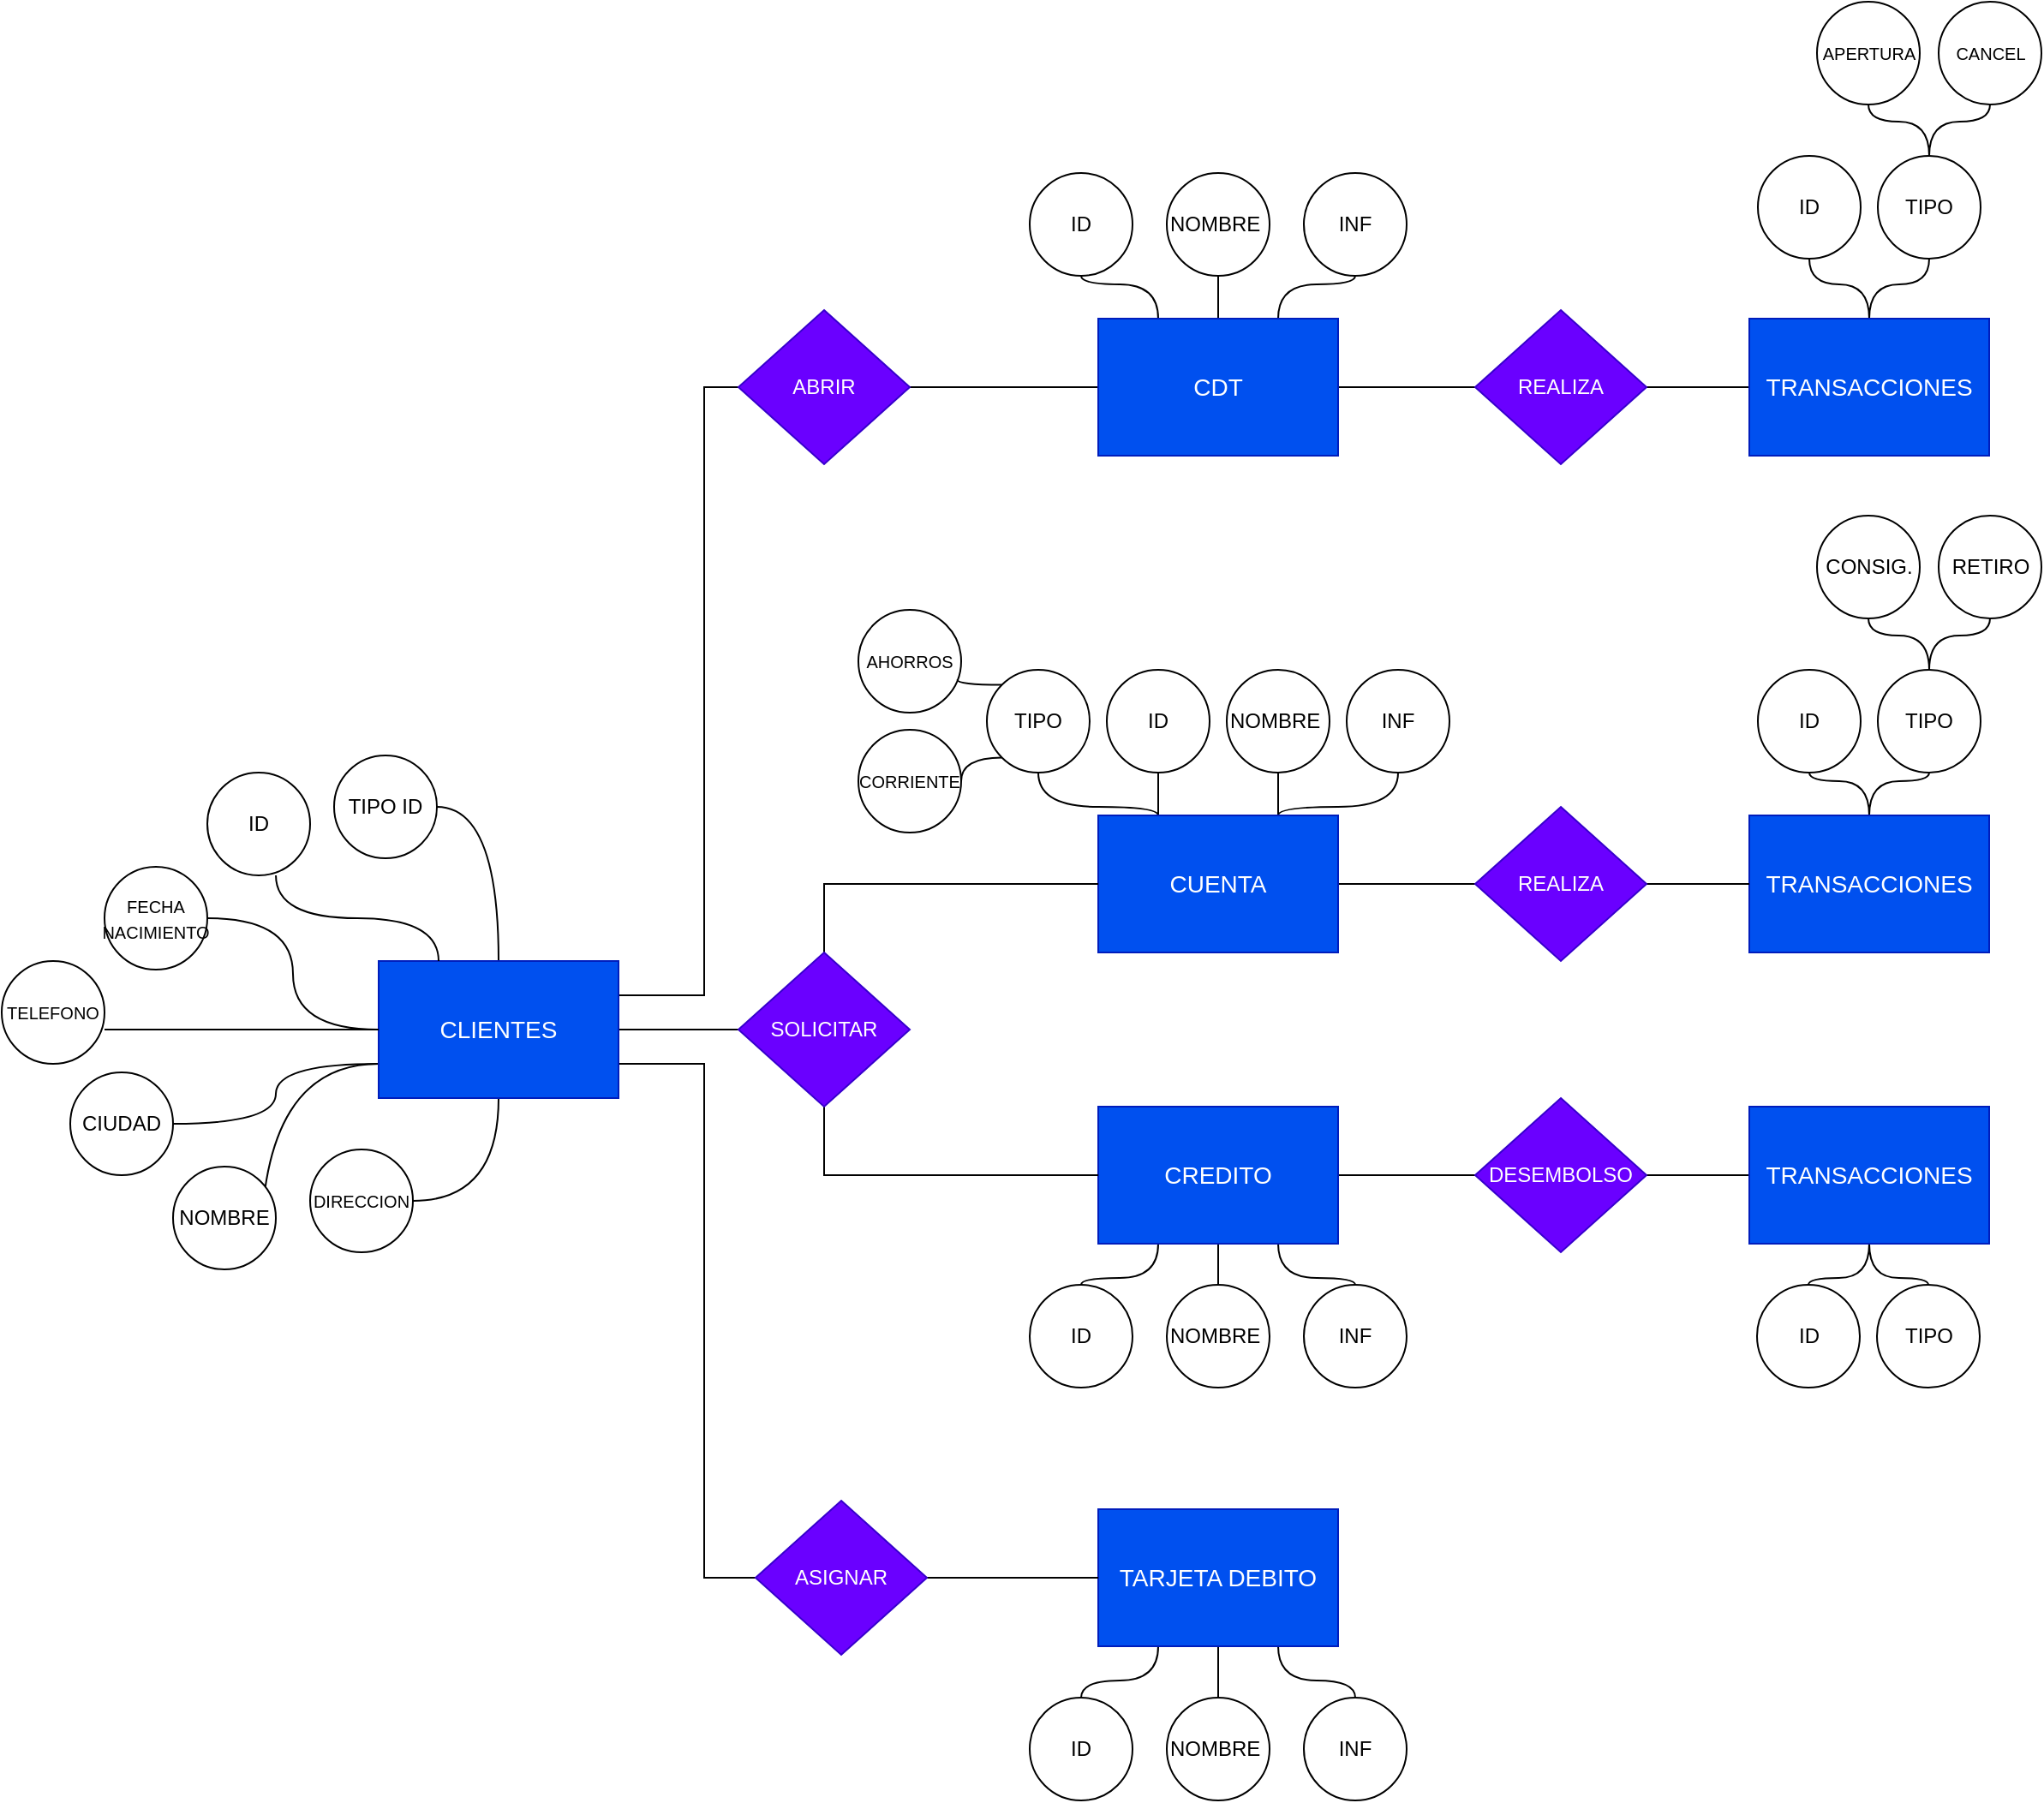 <mxfile version="27.1.6">
  <diagram name="Página-1" id="VmD-yL4hsFWsiunB92W7">
    <mxGraphModel dx="1584" dy="886" grid="1" gridSize="10" guides="1" tooltips="1" connect="1" arrows="1" fold="1" page="1" pageScale="1" pageWidth="827" pageHeight="1169" background="none" math="0" shadow="0">
      <root>
        <mxCell id="0" />
        <mxCell id="1" parent="0" />
        <mxCell id="uigy-FgtRVpShGd_WQau-39" style="edgeStyle=orthogonalEdgeStyle;rounded=0;orthogonalLoop=1;jettySize=auto;html=1;exitX=0.5;exitY=0;exitDx=0;exitDy=0;entryX=1;entryY=0.5;entryDx=0;entryDy=0;endArrow=none;startFill=0;curved=1;" edge="1" parent="1" source="uigy-FgtRVpShGd_WQau-1" target="uigy-FgtRVpShGd_WQau-33">
          <mxGeometry relative="1" as="geometry" />
        </mxCell>
        <mxCell id="uigy-FgtRVpShGd_WQau-42" style="edgeStyle=orthogonalEdgeStyle;rounded=0;orthogonalLoop=1;jettySize=auto;html=1;exitX=0;exitY=0.75;exitDx=0;exitDy=0;entryX=1;entryY=1;entryDx=0;entryDy=0;endArrow=none;startFill=0;curved=1;" edge="1" parent="1" source="uigy-FgtRVpShGd_WQau-1" target="uigy-FgtRVpShGd_WQau-34">
          <mxGeometry relative="1" as="geometry" />
        </mxCell>
        <mxCell id="uigy-FgtRVpShGd_WQau-45" style="edgeStyle=orthogonalEdgeStyle;rounded=0;orthogonalLoop=1;jettySize=auto;html=1;entryX=1;entryY=0.5;entryDx=0;entryDy=0;endArrow=none;startFill=0;curved=1;" edge="1" parent="1" source="uigy-FgtRVpShGd_WQau-1" target="uigy-FgtRVpShGd_WQau-38">
          <mxGeometry relative="1" as="geometry" />
        </mxCell>
        <mxCell id="uigy-FgtRVpShGd_WQau-81" style="edgeStyle=orthogonalEdgeStyle;rounded=0;orthogonalLoop=1;jettySize=auto;html=1;exitX=1;exitY=0.25;exitDx=0;exitDy=0;entryX=0;entryY=0.5;entryDx=0;entryDy=0;endArrow=none;startFill=0;" edge="1" parent="1" source="uigy-FgtRVpShGd_WQau-1" target="uigy-FgtRVpShGd_WQau-30">
          <mxGeometry relative="1" as="geometry">
            <Array as="points">
              <mxPoint x="480" y="940" />
              <mxPoint x="480" y="585" />
            </Array>
          </mxGeometry>
        </mxCell>
        <mxCell id="uigy-FgtRVpShGd_WQau-155" style="edgeStyle=orthogonalEdgeStyle;rounded=0;orthogonalLoop=1;jettySize=auto;html=1;exitX=0;exitY=0.75;exitDx=0;exitDy=0;entryX=1;entryY=0.5;entryDx=0;entryDy=0;endArrow=none;startFill=0;curved=1;" edge="1" parent="1" source="uigy-FgtRVpShGd_WQau-1" target="uigy-FgtRVpShGd_WQau-37">
          <mxGeometry relative="1" as="geometry" />
        </mxCell>
        <mxCell id="uigy-FgtRVpShGd_WQau-168" style="edgeStyle=orthogonalEdgeStyle;rounded=0;orthogonalLoop=1;jettySize=auto;html=1;entryX=1;entryY=0.5;entryDx=0;entryDy=0;endArrow=none;startFill=0;curved=1;" edge="1" parent="1" source="uigy-FgtRVpShGd_WQau-1" target="uigy-FgtRVpShGd_WQau-35">
          <mxGeometry relative="1" as="geometry" />
        </mxCell>
        <mxCell id="uigy-FgtRVpShGd_WQau-169" style="edgeStyle=orthogonalEdgeStyle;rounded=0;orthogonalLoop=1;jettySize=auto;html=1;entryX=0;entryY=0.5;entryDx=0;entryDy=0;endArrow=none;startFill=0;" edge="1" parent="1" source="uigy-FgtRVpShGd_WQau-1" target="uigy-FgtRVpShGd_WQau-163">
          <mxGeometry relative="1" as="geometry">
            <Array as="points">
              <mxPoint x="470" y="960" />
              <mxPoint x="470" y="960" />
            </Array>
          </mxGeometry>
        </mxCell>
        <mxCell id="uigy-FgtRVpShGd_WQau-178" style="edgeStyle=orthogonalEdgeStyle;rounded=0;orthogonalLoop=1;jettySize=auto;html=1;exitX=1;exitY=0.75;exitDx=0;exitDy=0;entryX=0;entryY=0.5;entryDx=0;entryDy=0;endArrow=none;startFill=0;" edge="1" parent="1" source="uigy-FgtRVpShGd_WQau-1" target="uigy-FgtRVpShGd_WQau-164">
          <mxGeometry relative="1" as="geometry">
            <Array as="points">
              <mxPoint x="480" y="980" />
              <mxPoint x="480" y="1280" />
            </Array>
          </mxGeometry>
        </mxCell>
        <mxCell id="uigy-FgtRVpShGd_WQau-1" value="&lt;font style=&quot;font-size: 14px;&quot;&gt;CLIENTES&lt;/font&gt;" style="rounded=0;whiteSpace=wrap;html=1;fillColor=#0050ef;fontColor=#ffffff;strokeColor=#001DBC;" vertex="1" parent="1">
          <mxGeometry x="290" y="920" width="140" height="80" as="geometry" />
        </mxCell>
        <mxCell id="uigy-FgtRVpShGd_WQau-10" value="NOMBRE&amp;nbsp;" style="ellipse;whiteSpace=wrap;html=1;" vertex="1" parent="1">
          <mxGeometry x="750" y="460" width="60" height="60" as="geometry" />
        </mxCell>
        <mxCell id="uigy-FgtRVpShGd_WQau-12" value="ID" style="ellipse;whiteSpace=wrap;html=1;" vertex="1" parent="1">
          <mxGeometry x="670" y="460" width="60" height="60" as="geometry" />
        </mxCell>
        <mxCell id="uigy-FgtRVpShGd_WQau-13" value="INF" style="ellipse;whiteSpace=wrap;html=1;" vertex="1" parent="1">
          <mxGeometry x="830" y="460" width="60" height="60" as="geometry" />
        </mxCell>
        <mxCell id="uigy-FgtRVpShGd_WQau-173" style="edgeStyle=orthogonalEdgeStyle;rounded=0;orthogonalLoop=1;jettySize=auto;html=1;entryX=0;entryY=0.5;entryDx=0;entryDy=0;endArrow=none;startFill=0;" edge="1" parent="1" source="uigy-FgtRVpShGd_WQau-30" target="uigy-FgtRVpShGd_WQau-161">
          <mxGeometry relative="1" as="geometry" />
        </mxCell>
        <mxCell id="uigy-FgtRVpShGd_WQau-30" value="ABRIR" style="rhombus;whiteSpace=wrap;html=1;fillColor=#6a00ff;fontColor=#ffffff;strokeColor=#3700CC;" vertex="1" parent="1">
          <mxGeometry x="500" y="540" width="100" height="90" as="geometry" />
        </mxCell>
        <mxCell id="uigy-FgtRVpShGd_WQau-32" value="ID" style="ellipse;whiteSpace=wrap;html=1;" vertex="1" parent="1">
          <mxGeometry x="190" y="810" width="60" height="60" as="geometry" />
        </mxCell>
        <mxCell id="uigy-FgtRVpShGd_WQau-33" value="TIPO ID" style="ellipse;whiteSpace=wrap;html=1;" vertex="1" parent="1">
          <mxGeometry x="264" y="800" width="60" height="60" as="geometry" />
        </mxCell>
        <mxCell id="uigy-FgtRVpShGd_WQau-34" value="NOMBRE" style="ellipse;whiteSpace=wrap;html=1;" vertex="1" parent="1">
          <mxGeometry x="170" y="1040" width="60" height="60" as="geometry" />
        </mxCell>
        <mxCell id="uigy-FgtRVpShGd_WQau-35" value="&lt;font style=&quot;font-size: 10px;&quot;&gt;DIRECCION&lt;/font&gt;" style="ellipse;whiteSpace=wrap;html=1;" vertex="1" parent="1">
          <mxGeometry x="250" y="1030" width="60" height="60" as="geometry" />
        </mxCell>
        <mxCell id="uigy-FgtRVpShGd_WQau-36" value="&lt;font style=&quot;font-size: 10px;&quot;&gt;TELEFONO&lt;/font&gt;" style="ellipse;whiteSpace=wrap;html=1;" vertex="1" parent="1">
          <mxGeometry x="70" y="920" width="60" height="60" as="geometry" />
        </mxCell>
        <mxCell id="uigy-FgtRVpShGd_WQau-37" value="CIUDAD" style="ellipse;whiteSpace=wrap;html=1;" vertex="1" parent="1">
          <mxGeometry x="110" y="985" width="60" height="60" as="geometry" />
        </mxCell>
        <mxCell id="uigy-FgtRVpShGd_WQau-38" value="&lt;font style=&quot;font-size: 10px;&quot;&gt;FECHA NACIMIENTO&lt;/font&gt;" style="ellipse;whiteSpace=wrap;html=1;" vertex="1" parent="1">
          <mxGeometry x="130" y="865" width="60" height="60" as="geometry" />
        </mxCell>
        <mxCell id="uigy-FgtRVpShGd_WQau-40" style="edgeStyle=orthogonalEdgeStyle;rounded=0;orthogonalLoop=1;jettySize=auto;html=1;exitX=0.25;exitY=0;exitDx=0;exitDy=0;entryX=0.667;entryY=1;entryDx=0;entryDy=0;entryPerimeter=0;endArrow=none;startFill=0;curved=1;" edge="1" parent="1" source="uigy-FgtRVpShGd_WQau-1" target="uigy-FgtRVpShGd_WQau-32">
          <mxGeometry relative="1" as="geometry" />
        </mxCell>
        <mxCell id="uigy-FgtRVpShGd_WQau-41" style="edgeStyle=orthogonalEdgeStyle;rounded=0;orthogonalLoop=1;jettySize=auto;html=1;exitX=0;exitY=0.5;exitDx=0;exitDy=0;entryX=1;entryY=0.667;entryDx=0;entryDy=0;entryPerimeter=0;endArrow=none;startFill=0;curved=1;" edge="1" parent="1" source="uigy-FgtRVpShGd_WQau-1" target="uigy-FgtRVpShGd_WQau-36">
          <mxGeometry relative="1" as="geometry" />
        </mxCell>
        <mxCell id="uigy-FgtRVpShGd_WQau-48" value="NOMBRE&amp;nbsp;" style="ellipse;whiteSpace=wrap;html=1;" vertex="1" parent="1">
          <mxGeometry x="785" y="750" width="60" height="60" as="geometry" />
        </mxCell>
        <mxCell id="uigy-FgtRVpShGd_WQau-49" value="ID" style="ellipse;whiteSpace=wrap;html=1;" vertex="1" parent="1">
          <mxGeometry x="715" y="750" width="60" height="60" as="geometry" />
        </mxCell>
        <mxCell id="uigy-FgtRVpShGd_WQau-50" value="INF" style="ellipse;whiteSpace=wrap;html=1;" vertex="1" parent="1">
          <mxGeometry x="855" y="750" width="60" height="60" as="geometry" />
        </mxCell>
        <mxCell id="uigy-FgtRVpShGd_WQau-53" value="NOMBRE&amp;nbsp;" style="ellipse;whiteSpace=wrap;html=1;" vertex="1" parent="1">
          <mxGeometry x="750" y="1109" width="60" height="60" as="geometry" />
        </mxCell>
        <mxCell id="uigy-FgtRVpShGd_WQau-54" value="ID" style="ellipse;whiteSpace=wrap;html=1;" vertex="1" parent="1">
          <mxGeometry x="670" y="1109" width="60" height="60" as="geometry" />
        </mxCell>
        <mxCell id="uigy-FgtRVpShGd_WQau-55" value="INF" style="ellipse;whiteSpace=wrap;html=1;" vertex="1" parent="1">
          <mxGeometry x="830" y="1109" width="60" height="60" as="geometry" />
        </mxCell>
        <mxCell id="uigy-FgtRVpShGd_WQau-193" style="edgeStyle=orthogonalEdgeStyle;rounded=0;orthogonalLoop=1;jettySize=auto;html=1;exitX=0;exitY=1;exitDx=0;exitDy=0;entryX=1;entryY=0.5;entryDx=0;entryDy=0;endArrow=none;startFill=0;curved=1;" edge="1" parent="1" source="uigy-FgtRVpShGd_WQau-140" target="uigy-FgtRVpShGd_WQau-148">
          <mxGeometry relative="1" as="geometry" />
        </mxCell>
        <mxCell id="uigy-FgtRVpShGd_WQau-140" value="TIPO" style="ellipse;whiteSpace=wrap;html=1;" vertex="1" parent="1">
          <mxGeometry x="645" y="750" width="60" height="60" as="geometry" />
        </mxCell>
        <mxCell id="uigy-FgtRVpShGd_WQau-144" value="ID" style="ellipse;whiteSpace=wrap;html=1;" vertex="1" parent="1">
          <mxGeometry x="1095" y="750" width="60" height="60" as="geometry" />
        </mxCell>
        <mxCell id="uigy-FgtRVpShGd_WQau-204" style="edgeStyle=orthogonalEdgeStyle;rounded=0;orthogonalLoop=1;jettySize=auto;html=1;exitX=0.5;exitY=0;exitDx=0;exitDy=0;entryX=0.5;entryY=1;entryDx=0;entryDy=0;endArrow=none;startFill=0;curved=1;" edge="1" parent="1" source="uigy-FgtRVpShGd_WQau-145" target="uigy-FgtRVpShGd_WQau-202">
          <mxGeometry relative="1" as="geometry" />
        </mxCell>
        <mxCell id="uigy-FgtRVpShGd_WQau-205" style="edgeStyle=orthogonalEdgeStyle;rounded=0;orthogonalLoop=1;jettySize=auto;html=1;exitX=0.5;exitY=0;exitDx=0;exitDy=0;entryX=0.5;entryY=1;entryDx=0;entryDy=0;endArrow=none;startFill=0;curved=1;" edge="1" parent="1" source="uigy-FgtRVpShGd_WQau-145" target="uigy-FgtRVpShGd_WQau-203">
          <mxGeometry relative="1" as="geometry" />
        </mxCell>
        <mxCell id="uigy-FgtRVpShGd_WQau-145" value="TIPO" style="ellipse;whiteSpace=wrap;html=1;" vertex="1" parent="1">
          <mxGeometry x="1165" y="750" width="60" height="60" as="geometry" />
        </mxCell>
        <mxCell id="uigy-FgtRVpShGd_WQau-147" value="&lt;font style=&quot;font-size: 10px;&quot;&gt;AHORROS&lt;/font&gt;" style="ellipse;whiteSpace=wrap;html=1;" vertex="1" parent="1">
          <mxGeometry x="570" y="715" width="60" height="60" as="geometry" />
        </mxCell>
        <mxCell id="uigy-FgtRVpShGd_WQau-148" value="&lt;font style=&quot;font-size: 10px;&quot;&gt;CORRIENTE&lt;/font&gt;" style="ellipse;whiteSpace=wrap;html=1;" vertex="1" parent="1">
          <mxGeometry x="570" y="785" width="60" height="60" as="geometry" />
        </mxCell>
        <mxCell id="uigy-FgtRVpShGd_WQau-208" style="edgeStyle=orthogonalEdgeStyle;rounded=0;orthogonalLoop=1;jettySize=auto;html=1;entryX=0.5;entryY=0;entryDx=0;entryDy=0;endArrow=none;startFill=0;curved=1;" edge="1" parent="1" source="uigy-FgtRVpShGd_WQau-156" target="uigy-FgtRVpShGd_WQau-175">
          <mxGeometry relative="1" as="geometry" />
        </mxCell>
        <mxCell id="uigy-FgtRVpShGd_WQau-209" style="edgeStyle=orthogonalEdgeStyle;rounded=0;orthogonalLoop=1;jettySize=auto;html=1;exitX=0.75;exitY=1;exitDx=0;exitDy=0;entryX=0.5;entryY=0;entryDx=0;entryDy=0;endArrow=none;startFill=0;curved=1;" edge="1" parent="1" source="uigy-FgtRVpShGd_WQau-156" target="uigy-FgtRVpShGd_WQau-177">
          <mxGeometry relative="1" as="geometry" />
        </mxCell>
        <mxCell id="uigy-FgtRVpShGd_WQau-210" style="edgeStyle=orthogonalEdgeStyle;rounded=0;orthogonalLoop=1;jettySize=auto;html=1;exitX=0.25;exitY=1;exitDx=0;exitDy=0;entryX=0.5;entryY=0;entryDx=0;entryDy=0;endArrow=none;startFill=0;curved=1;" edge="1" parent="1" source="uigy-FgtRVpShGd_WQau-156" target="uigy-FgtRVpShGd_WQau-176">
          <mxGeometry relative="1" as="geometry" />
        </mxCell>
        <mxCell id="uigy-FgtRVpShGd_WQau-156" value="&lt;font style=&quot;font-size: 14px;&quot;&gt;TARJETA DEBITO&lt;/font&gt;" style="rounded=0;whiteSpace=wrap;html=1;fillColor=#0050ef;fontColor=#ffffff;strokeColor=#001DBC;" vertex="1" parent="1">
          <mxGeometry x="710" y="1240" width="140" height="80" as="geometry" />
        </mxCell>
        <mxCell id="uigy-FgtRVpShGd_WQau-199" style="edgeStyle=orthogonalEdgeStyle;rounded=0;orthogonalLoop=1;jettySize=auto;html=1;exitX=0.5;exitY=0;exitDx=0;exitDy=0;entryX=0.5;entryY=1;entryDx=0;entryDy=0;endArrow=none;startFill=0;curved=1;" edge="1" parent="1" source="uigy-FgtRVpShGd_WQau-157" target="uigy-FgtRVpShGd_WQau-145">
          <mxGeometry relative="1" as="geometry" />
        </mxCell>
        <mxCell id="uigy-FgtRVpShGd_WQau-200" style="edgeStyle=orthogonalEdgeStyle;rounded=0;orthogonalLoop=1;jettySize=auto;html=1;exitX=0.5;exitY=0;exitDx=0;exitDy=0;entryX=0.5;entryY=1;entryDx=0;entryDy=0;endArrow=none;startFill=0;curved=1;" edge="1" parent="1" source="uigy-FgtRVpShGd_WQau-157" target="uigy-FgtRVpShGd_WQau-144">
          <mxGeometry relative="1" as="geometry" />
        </mxCell>
        <mxCell id="uigy-FgtRVpShGd_WQau-157" value="&lt;font style=&quot;font-size: 14px;&quot;&gt;TRANSACCIONES&lt;/font&gt;" style="rounded=0;whiteSpace=wrap;html=1;fillColor=#0050ef;fontColor=#ffffff;strokeColor=#001DBC;" vertex="1" parent="1">
          <mxGeometry x="1090" y="835" width="140" height="80" as="geometry" />
        </mxCell>
        <mxCell id="uigy-FgtRVpShGd_WQau-180" style="edgeStyle=orthogonalEdgeStyle;rounded=0;orthogonalLoop=1;jettySize=auto;html=1;endArrow=none;startFill=0;" edge="1" parent="1" source="uigy-FgtRVpShGd_WQau-159" target="uigy-FgtRVpShGd_WQau-166">
          <mxGeometry relative="1" as="geometry" />
        </mxCell>
        <mxCell id="uigy-FgtRVpShGd_WQau-185" style="edgeStyle=orthogonalEdgeStyle;rounded=0;orthogonalLoop=1;jettySize=auto;html=1;exitX=0.75;exitY=0;exitDx=0;exitDy=0;entryX=0.5;entryY=1;entryDx=0;entryDy=0;endArrow=none;startFill=0;curved=1;" edge="1" parent="1" source="uigy-FgtRVpShGd_WQau-159" target="uigy-FgtRVpShGd_WQau-50">
          <mxGeometry relative="1" as="geometry">
            <Array as="points">
              <mxPoint x="815" y="830" />
              <mxPoint x="885" y="830" />
            </Array>
          </mxGeometry>
        </mxCell>
        <mxCell id="uigy-FgtRVpShGd_WQau-186" style="edgeStyle=orthogonalEdgeStyle;rounded=0;orthogonalLoop=1;jettySize=auto;html=1;exitX=0.75;exitY=0;exitDx=0;exitDy=0;entryX=0.5;entryY=1;entryDx=0;entryDy=0;endArrow=none;startFill=0;" edge="1" parent="1" source="uigy-FgtRVpShGd_WQau-159" target="uigy-FgtRVpShGd_WQau-48">
          <mxGeometry relative="1" as="geometry" />
        </mxCell>
        <mxCell id="uigy-FgtRVpShGd_WQau-187" style="edgeStyle=orthogonalEdgeStyle;rounded=0;orthogonalLoop=1;jettySize=auto;html=1;exitX=0.25;exitY=0;exitDx=0;exitDy=0;entryX=0.5;entryY=1;entryDx=0;entryDy=0;endArrow=none;startFill=0;" edge="1" parent="1" source="uigy-FgtRVpShGd_WQau-159" target="uigy-FgtRVpShGd_WQau-49">
          <mxGeometry relative="1" as="geometry" />
        </mxCell>
        <mxCell id="uigy-FgtRVpShGd_WQau-188" style="edgeStyle=orthogonalEdgeStyle;rounded=0;orthogonalLoop=1;jettySize=auto;html=1;exitX=0.25;exitY=0;exitDx=0;exitDy=0;entryX=0.5;entryY=1;entryDx=0;entryDy=0;curved=1;endArrow=none;startFill=0;" edge="1" parent="1" source="uigy-FgtRVpShGd_WQau-159" target="uigy-FgtRVpShGd_WQau-140">
          <mxGeometry relative="1" as="geometry">
            <Array as="points">
              <mxPoint x="745" y="830" />
              <mxPoint x="675" y="830" />
            </Array>
          </mxGeometry>
        </mxCell>
        <mxCell id="uigy-FgtRVpShGd_WQau-159" value="&lt;font style=&quot;font-size: 14px;&quot;&gt;CUENTA&lt;/font&gt;" style="rounded=0;whiteSpace=wrap;html=1;fillColor=#0050ef;fontColor=#ffffff;strokeColor=#001DBC;" vertex="1" parent="1">
          <mxGeometry x="710" y="835" width="140" height="80" as="geometry" />
        </mxCell>
        <mxCell id="uigy-FgtRVpShGd_WQau-181" style="edgeStyle=orthogonalEdgeStyle;rounded=0;orthogonalLoop=1;jettySize=auto;html=1;endArrow=none;startFill=0;" edge="1" parent="1" source="uigy-FgtRVpShGd_WQau-160" target="uigy-FgtRVpShGd_WQau-165">
          <mxGeometry relative="1" as="geometry" />
        </mxCell>
        <mxCell id="uigy-FgtRVpShGd_WQau-182" style="edgeStyle=orthogonalEdgeStyle;rounded=0;orthogonalLoop=1;jettySize=auto;html=1;entryX=0.5;entryY=0;entryDx=0;entryDy=0;endArrow=none;startFill=0;" edge="1" parent="1" source="uigy-FgtRVpShGd_WQau-160" target="uigy-FgtRVpShGd_WQau-53">
          <mxGeometry relative="1" as="geometry" />
        </mxCell>
        <mxCell id="uigy-FgtRVpShGd_WQau-183" style="edgeStyle=orthogonalEdgeStyle;rounded=0;orthogonalLoop=1;jettySize=auto;html=1;exitX=0.75;exitY=1;exitDx=0;exitDy=0;entryX=0.5;entryY=0;entryDx=0;entryDy=0;endArrow=none;startFill=0;curved=1;" edge="1" parent="1" source="uigy-FgtRVpShGd_WQau-160" target="uigy-FgtRVpShGd_WQau-55">
          <mxGeometry relative="1" as="geometry" />
        </mxCell>
        <mxCell id="uigy-FgtRVpShGd_WQau-184" style="edgeStyle=orthogonalEdgeStyle;rounded=0;orthogonalLoop=1;jettySize=auto;html=1;exitX=0.25;exitY=1;exitDx=0;exitDy=0;entryX=0.5;entryY=0;entryDx=0;entryDy=0;curved=1;endArrow=none;startFill=0;" edge="1" parent="1" source="uigy-FgtRVpShGd_WQau-160" target="uigy-FgtRVpShGd_WQau-54">
          <mxGeometry relative="1" as="geometry" />
        </mxCell>
        <mxCell id="uigy-FgtRVpShGd_WQau-160" value="&lt;font style=&quot;font-size: 14px;&quot;&gt;CREDITO&lt;/font&gt;" style="rounded=0;whiteSpace=wrap;html=1;fillColor=#0050ef;fontColor=#ffffff;strokeColor=#001DBC;" vertex="1" parent="1">
          <mxGeometry x="710" y="1005" width="140" height="80" as="geometry" />
        </mxCell>
        <mxCell id="uigy-FgtRVpShGd_WQau-194" style="edgeStyle=orthogonalEdgeStyle;rounded=0;orthogonalLoop=1;jettySize=auto;html=1;exitX=0.75;exitY=0;exitDx=0;exitDy=0;entryX=0.5;entryY=1;entryDx=0;entryDy=0;endArrow=none;startFill=0;curved=1;" edge="1" parent="1" source="uigy-FgtRVpShGd_WQau-161" target="uigy-FgtRVpShGd_WQau-13">
          <mxGeometry relative="1" as="geometry" />
        </mxCell>
        <mxCell id="uigy-FgtRVpShGd_WQau-195" style="edgeStyle=orthogonalEdgeStyle;rounded=0;orthogonalLoop=1;jettySize=auto;html=1;exitX=0.5;exitY=0;exitDx=0;exitDy=0;entryX=0.5;entryY=1;entryDx=0;entryDy=0;endArrow=none;startFill=0;curved=1;" edge="1" parent="1" source="uigy-FgtRVpShGd_WQau-161" target="uigy-FgtRVpShGd_WQau-10">
          <mxGeometry relative="1" as="geometry" />
        </mxCell>
        <mxCell id="uigy-FgtRVpShGd_WQau-196" style="edgeStyle=orthogonalEdgeStyle;rounded=0;orthogonalLoop=1;jettySize=auto;html=1;exitX=0.25;exitY=0;exitDx=0;exitDy=0;entryX=0.5;entryY=1;entryDx=0;entryDy=0;endArrow=none;startFill=0;curved=1;" edge="1" parent="1" source="uigy-FgtRVpShGd_WQau-161" target="uigy-FgtRVpShGd_WQau-12">
          <mxGeometry relative="1" as="geometry" />
        </mxCell>
        <mxCell id="uigy-FgtRVpShGd_WQau-217" style="edgeStyle=orthogonalEdgeStyle;rounded=0;orthogonalLoop=1;jettySize=auto;html=1;entryX=0;entryY=0.5;entryDx=0;entryDy=0;endArrow=none;startFill=0;" edge="1" parent="1" source="uigy-FgtRVpShGd_WQau-161" target="uigy-FgtRVpShGd_WQau-213">
          <mxGeometry relative="1" as="geometry" />
        </mxCell>
        <mxCell id="uigy-FgtRVpShGd_WQau-161" value="&lt;font style=&quot;font-size: 14px;&quot;&gt;CDT&lt;/font&gt;" style="rounded=0;whiteSpace=wrap;html=1;fillColor=#0050ef;fontColor=#ffffff;strokeColor=#001DBC;" vertex="1" parent="1">
          <mxGeometry x="710" y="545" width="140" height="80" as="geometry" />
        </mxCell>
        <mxCell id="uigy-FgtRVpShGd_WQau-171" style="edgeStyle=orthogonalEdgeStyle;rounded=0;orthogonalLoop=1;jettySize=auto;html=1;endArrow=none;startFill=0;" edge="1" parent="1" source="uigy-FgtRVpShGd_WQau-163" target="uigy-FgtRVpShGd_WQau-160">
          <mxGeometry relative="1" as="geometry">
            <Array as="points">
              <mxPoint x="550" y="1045" />
            </Array>
          </mxGeometry>
        </mxCell>
        <mxCell id="uigy-FgtRVpShGd_WQau-172" style="edgeStyle=orthogonalEdgeStyle;rounded=0;orthogonalLoop=1;jettySize=auto;html=1;entryX=0;entryY=0.5;entryDx=0;entryDy=0;endArrow=none;startFill=0;" edge="1" parent="1" source="uigy-FgtRVpShGd_WQau-163" target="uigy-FgtRVpShGd_WQau-159">
          <mxGeometry relative="1" as="geometry">
            <Array as="points">
              <mxPoint x="550" y="875" />
            </Array>
          </mxGeometry>
        </mxCell>
        <mxCell id="uigy-FgtRVpShGd_WQau-163" value="SOLICITAR" style="rhombus;whiteSpace=wrap;html=1;fillColor=#6a00ff;fontColor=#ffffff;strokeColor=#3700CC;" vertex="1" parent="1">
          <mxGeometry x="500" y="915" width="100" height="90" as="geometry" />
        </mxCell>
        <mxCell id="uigy-FgtRVpShGd_WQau-179" style="edgeStyle=orthogonalEdgeStyle;rounded=0;orthogonalLoop=1;jettySize=auto;html=1;endArrow=none;startFill=0;" edge="1" parent="1" source="uigy-FgtRVpShGd_WQau-164" target="uigy-FgtRVpShGd_WQau-156">
          <mxGeometry relative="1" as="geometry" />
        </mxCell>
        <mxCell id="uigy-FgtRVpShGd_WQau-164" value="ASIGNAR" style="rhombus;whiteSpace=wrap;html=1;fillColor=#6a00ff;fontColor=#ffffff;strokeColor=#3700CC;" vertex="1" parent="1">
          <mxGeometry x="510" y="1235" width="100" height="90" as="geometry" />
        </mxCell>
        <mxCell id="uigy-FgtRVpShGd_WQau-207" style="edgeStyle=orthogonalEdgeStyle;rounded=0;orthogonalLoop=1;jettySize=auto;html=1;exitX=1;exitY=0.5;exitDx=0;exitDy=0;entryX=0;entryY=0.5;entryDx=0;entryDy=0;endArrow=none;startFill=0;" edge="1" parent="1" source="uigy-FgtRVpShGd_WQau-165" target="uigy-FgtRVpShGd_WQau-206">
          <mxGeometry relative="1" as="geometry" />
        </mxCell>
        <mxCell id="uigy-FgtRVpShGd_WQau-165" value="DESEMBOLSO" style="rhombus;whiteSpace=wrap;html=1;fillColor=#6a00ff;fontColor=#ffffff;strokeColor=#3700CC;" vertex="1" parent="1">
          <mxGeometry x="930" y="1000" width="100" height="90" as="geometry" />
        </mxCell>
        <mxCell id="uigy-FgtRVpShGd_WQau-201" style="edgeStyle=orthogonalEdgeStyle;rounded=0;orthogonalLoop=1;jettySize=auto;html=1;entryX=0;entryY=0.5;entryDx=0;entryDy=0;endArrow=none;startFill=0;" edge="1" parent="1" source="uigy-FgtRVpShGd_WQau-166" target="uigy-FgtRVpShGd_WQau-157">
          <mxGeometry relative="1" as="geometry" />
        </mxCell>
        <mxCell id="uigy-FgtRVpShGd_WQau-166" value="REALIZA" style="rhombus;whiteSpace=wrap;html=1;fillColor=#6a00ff;fontColor=#ffffff;strokeColor=#3700CC;" vertex="1" parent="1">
          <mxGeometry x="930" y="830" width="100" height="90" as="geometry" />
        </mxCell>
        <mxCell id="uigy-FgtRVpShGd_WQau-175" value="NOMBRE&amp;nbsp;" style="ellipse;whiteSpace=wrap;html=1;" vertex="1" parent="1">
          <mxGeometry x="750" y="1350" width="60" height="60" as="geometry" />
        </mxCell>
        <mxCell id="uigy-FgtRVpShGd_WQau-176" value="ID" style="ellipse;whiteSpace=wrap;html=1;" vertex="1" parent="1">
          <mxGeometry x="670" y="1350" width="60" height="60" as="geometry" />
        </mxCell>
        <mxCell id="uigy-FgtRVpShGd_WQau-177" value="INF" style="ellipse;whiteSpace=wrap;html=1;" vertex="1" parent="1">
          <mxGeometry x="830" y="1350" width="60" height="60" as="geometry" />
        </mxCell>
        <mxCell id="uigy-FgtRVpShGd_WQau-192" style="edgeStyle=orthogonalEdgeStyle;rounded=0;orthogonalLoop=1;jettySize=auto;html=1;exitX=0;exitY=0;exitDx=0;exitDy=0;entryX=0.962;entryY=0.679;entryDx=0;entryDy=0;entryPerimeter=0;endArrow=none;startFill=0;curved=1;" edge="1" parent="1" source="uigy-FgtRVpShGd_WQau-140" target="uigy-FgtRVpShGd_WQau-147">
          <mxGeometry relative="1" as="geometry" />
        </mxCell>
        <mxCell id="uigy-FgtRVpShGd_WQau-202" value="RETIRO" style="ellipse;whiteSpace=wrap;html=1;" vertex="1" parent="1">
          <mxGeometry x="1200.5" y="660" width="60" height="60" as="geometry" />
        </mxCell>
        <mxCell id="uigy-FgtRVpShGd_WQau-203" value="CONSIG." style="ellipse;whiteSpace=wrap;html=1;" vertex="1" parent="1">
          <mxGeometry x="1129.5" y="660" width="60" height="60" as="geometry" />
        </mxCell>
        <mxCell id="uigy-FgtRVpShGd_WQau-227" style="edgeStyle=orthogonalEdgeStyle;rounded=0;orthogonalLoop=1;jettySize=auto;html=1;exitX=0.5;exitY=1;exitDx=0;exitDy=0;entryX=0.5;entryY=0;entryDx=0;entryDy=0;endArrow=none;startFill=0;curved=1;" edge="1" parent="1" source="uigy-FgtRVpShGd_WQau-206" target="uigy-FgtRVpShGd_WQau-211">
          <mxGeometry relative="1" as="geometry" />
        </mxCell>
        <mxCell id="uigy-FgtRVpShGd_WQau-228" style="edgeStyle=orthogonalEdgeStyle;rounded=0;orthogonalLoop=1;jettySize=auto;html=1;exitX=0.5;exitY=1;exitDx=0;exitDy=0;entryX=0.5;entryY=0;entryDx=0;entryDy=0;endArrow=none;startFill=0;curved=1;" edge="1" parent="1" source="uigy-FgtRVpShGd_WQau-206" target="uigy-FgtRVpShGd_WQau-212">
          <mxGeometry relative="1" as="geometry" />
        </mxCell>
        <mxCell id="uigy-FgtRVpShGd_WQau-206" value="&lt;font style=&quot;font-size: 14px;&quot;&gt;TRANSACCIONES&lt;/font&gt;" style="rounded=0;whiteSpace=wrap;html=1;fillColor=#0050ef;fontColor=#ffffff;strokeColor=#001DBC;" vertex="1" parent="1">
          <mxGeometry x="1090" y="1005" width="140" height="80" as="geometry" />
        </mxCell>
        <mxCell id="uigy-FgtRVpShGd_WQau-211" value="ID" style="ellipse;whiteSpace=wrap;html=1;" vertex="1" parent="1">
          <mxGeometry x="1094.5" y="1109" width="60" height="60" as="geometry" />
        </mxCell>
        <mxCell id="uigy-FgtRVpShGd_WQau-212" value="TIPO" style="ellipse;whiteSpace=wrap;html=1;" vertex="1" parent="1">
          <mxGeometry x="1164.5" y="1109" width="60" height="60" as="geometry" />
        </mxCell>
        <mxCell id="uigy-FgtRVpShGd_WQau-218" style="edgeStyle=orthogonalEdgeStyle;rounded=0;orthogonalLoop=1;jettySize=auto;html=1;exitX=1;exitY=0.5;exitDx=0;exitDy=0;entryX=0;entryY=0.5;entryDx=0;entryDy=0;endArrow=none;startFill=0;" edge="1" parent="1" source="uigy-FgtRVpShGd_WQau-213" target="uigy-FgtRVpShGd_WQau-215">
          <mxGeometry relative="1" as="geometry" />
        </mxCell>
        <mxCell id="uigy-FgtRVpShGd_WQau-213" value="REALIZA" style="rhombus;whiteSpace=wrap;html=1;fillColor=#6a00ff;fontColor=#ffffff;strokeColor=#3700CC;" vertex="1" parent="1">
          <mxGeometry x="930" y="540" width="100" height="90" as="geometry" />
        </mxCell>
        <mxCell id="uigy-FgtRVpShGd_WQau-225" style="edgeStyle=orthogonalEdgeStyle;rounded=0;orthogonalLoop=1;jettySize=auto;html=1;exitX=0.5;exitY=0;exitDx=0;exitDy=0;entryX=0.5;entryY=1;entryDx=0;entryDy=0;endArrow=none;startFill=0;curved=1;" edge="1" parent="1" source="uigy-FgtRVpShGd_WQau-215" target="uigy-FgtRVpShGd_WQau-222">
          <mxGeometry relative="1" as="geometry" />
        </mxCell>
        <mxCell id="uigy-FgtRVpShGd_WQau-226" style="edgeStyle=orthogonalEdgeStyle;rounded=0;orthogonalLoop=1;jettySize=auto;html=1;exitX=0.5;exitY=0;exitDx=0;exitDy=0;entryX=0.5;entryY=1;entryDx=0;entryDy=0;endArrow=none;startFill=0;curved=1;" edge="1" parent="1" source="uigy-FgtRVpShGd_WQau-215" target="uigy-FgtRVpShGd_WQau-219">
          <mxGeometry relative="1" as="geometry" />
        </mxCell>
        <mxCell id="uigy-FgtRVpShGd_WQau-215" value="&lt;font style=&quot;font-size: 14px;&quot;&gt;TRANSACCIONES&lt;/font&gt;" style="rounded=0;whiteSpace=wrap;html=1;fillColor=#0050ef;fontColor=#ffffff;strokeColor=#001DBC;" vertex="1" parent="1">
          <mxGeometry x="1090" y="545" width="140" height="80" as="geometry" />
        </mxCell>
        <mxCell id="uigy-FgtRVpShGd_WQau-219" value="ID" style="ellipse;whiteSpace=wrap;html=1;" vertex="1" parent="1">
          <mxGeometry x="1095" y="450" width="60" height="60" as="geometry" />
        </mxCell>
        <mxCell id="uigy-FgtRVpShGd_WQau-220" style="edgeStyle=orthogonalEdgeStyle;rounded=0;orthogonalLoop=1;jettySize=auto;html=1;exitX=0.5;exitY=0;exitDx=0;exitDy=0;entryX=0.5;entryY=1;entryDx=0;entryDy=0;endArrow=none;startFill=0;curved=1;" edge="1" parent="1" source="uigy-FgtRVpShGd_WQau-222" target="uigy-FgtRVpShGd_WQau-223">
          <mxGeometry relative="1" as="geometry" />
        </mxCell>
        <mxCell id="uigy-FgtRVpShGd_WQau-221" style="edgeStyle=orthogonalEdgeStyle;rounded=0;orthogonalLoop=1;jettySize=auto;html=1;exitX=0.5;exitY=0;exitDx=0;exitDy=0;entryX=0.5;entryY=1;entryDx=0;entryDy=0;endArrow=none;startFill=0;curved=1;" edge="1" parent="1" source="uigy-FgtRVpShGd_WQau-222" target="uigy-FgtRVpShGd_WQau-224">
          <mxGeometry relative="1" as="geometry" />
        </mxCell>
        <mxCell id="uigy-FgtRVpShGd_WQau-222" value="TIPO" style="ellipse;whiteSpace=wrap;html=1;" vertex="1" parent="1">
          <mxGeometry x="1165" y="450" width="60" height="60" as="geometry" />
        </mxCell>
        <mxCell id="uigy-FgtRVpShGd_WQau-223" value="&lt;font style=&quot;font-size: 10px;&quot;&gt;CANCEL&lt;/font&gt;" style="ellipse;whiteSpace=wrap;html=1;" vertex="1" parent="1">
          <mxGeometry x="1200.5" y="360" width="60" height="60" as="geometry" />
        </mxCell>
        <mxCell id="uigy-FgtRVpShGd_WQau-224" value="&lt;font style=&quot;font-size: 10px;&quot;&gt;APERTURA&lt;/font&gt;" style="ellipse;whiteSpace=wrap;html=1;" vertex="1" parent="1">
          <mxGeometry x="1129.5" y="360" width="60" height="60" as="geometry" />
        </mxCell>
      </root>
    </mxGraphModel>
  </diagram>
</mxfile>
